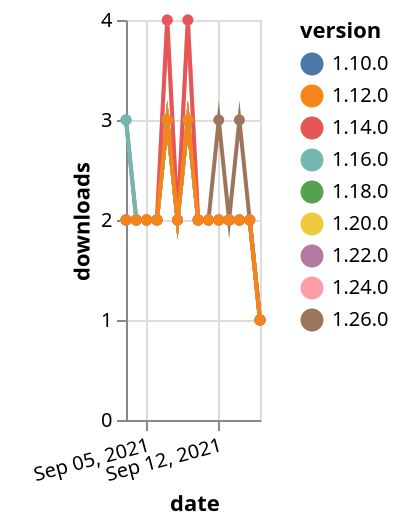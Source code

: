 {"$schema": "https://vega.github.io/schema/vega-lite/v5.json", "description": "A simple bar chart with embedded data.", "data": {"values": [{"date": "2021-09-03", "total": 1664, "delta": 2, "version": "1.18.0"}, {"date": "2021-09-04", "total": 1666, "delta": 2, "version": "1.18.0"}, {"date": "2021-09-05", "total": 1668, "delta": 2, "version": "1.18.0"}, {"date": "2021-09-06", "total": 1670, "delta": 2, "version": "1.18.0"}, {"date": "2021-09-07", "total": 1673, "delta": 3, "version": "1.18.0"}, {"date": "2021-09-08", "total": 1675, "delta": 2, "version": "1.18.0"}, {"date": "2021-09-09", "total": 1678, "delta": 3, "version": "1.18.0"}, {"date": "2021-09-10", "total": 1680, "delta": 2, "version": "1.18.0"}, {"date": "2021-09-11", "total": 1682, "delta": 2, "version": "1.18.0"}, {"date": "2021-09-12", "total": 1684, "delta": 2, "version": "1.18.0"}, {"date": "2021-09-13", "total": 1686, "delta": 2, "version": "1.18.0"}, {"date": "2021-09-14", "total": 1688, "delta": 2, "version": "1.18.0"}, {"date": "2021-09-15", "total": 1690, "delta": 2, "version": "1.18.0"}, {"date": "2021-09-16", "total": 1691, "delta": 1, "version": "1.18.0"}, {"date": "2021-09-03", "total": 1002, "delta": 2, "version": "1.22.0"}, {"date": "2021-09-04", "total": 1004, "delta": 2, "version": "1.22.0"}, {"date": "2021-09-05", "total": 1006, "delta": 2, "version": "1.22.0"}, {"date": "2021-09-06", "total": 1008, "delta": 2, "version": "1.22.0"}, {"date": "2021-09-07", "total": 1011, "delta": 3, "version": "1.22.0"}, {"date": "2021-09-08", "total": 1013, "delta": 2, "version": "1.22.0"}, {"date": "2021-09-09", "total": 1016, "delta": 3, "version": "1.22.0"}, {"date": "2021-09-10", "total": 1018, "delta": 2, "version": "1.22.0"}, {"date": "2021-09-11", "total": 1020, "delta": 2, "version": "1.22.0"}, {"date": "2021-09-12", "total": 1022, "delta": 2, "version": "1.22.0"}, {"date": "2021-09-13", "total": 1024, "delta": 2, "version": "1.22.0"}, {"date": "2021-09-14", "total": 1026, "delta": 2, "version": "1.22.0"}, {"date": "2021-09-15", "total": 1028, "delta": 2, "version": "1.22.0"}, {"date": "2021-09-16", "total": 1029, "delta": 1, "version": "1.22.0"}, {"date": "2021-09-03", "total": 2640, "delta": 2, "version": "1.10.0"}, {"date": "2021-09-04", "total": 2642, "delta": 2, "version": "1.10.0"}, {"date": "2021-09-05", "total": 2644, "delta": 2, "version": "1.10.0"}, {"date": "2021-09-06", "total": 2646, "delta": 2, "version": "1.10.0"}, {"date": "2021-09-07", "total": 2649, "delta": 3, "version": "1.10.0"}, {"date": "2021-09-08", "total": 2651, "delta": 2, "version": "1.10.0"}, {"date": "2021-09-09", "total": 2654, "delta": 3, "version": "1.10.0"}, {"date": "2021-09-10", "total": 2656, "delta": 2, "version": "1.10.0"}, {"date": "2021-09-11", "total": 2658, "delta": 2, "version": "1.10.0"}, {"date": "2021-09-12", "total": 2660, "delta": 2, "version": "1.10.0"}, {"date": "2021-09-13", "total": 2662, "delta": 2, "version": "1.10.0"}, {"date": "2021-09-14", "total": 2664, "delta": 2, "version": "1.10.0"}, {"date": "2021-09-15", "total": 2666, "delta": 2, "version": "1.10.0"}, {"date": "2021-09-16", "total": 2667, "delta": 1, "version": "1.10.0"}, {"date": "2021-09-03", "total": 222, "delta": 3, "version": "1.26.0"}, {"date": "2021-09-04", "total": 224, "delta": 2, "version": "1.26.0"}, {"date": "2021-09-05", "total": 226, "delta": 2, "version": "1.26.0"}, {"date": "2021-09-06", "total": 228, "delta": 2, "version": "1.26.0"}, {"date": "2021-09-07", "total": 231, "delta": 3, "version": "1.26.0"}, {"date": "2021-09-08", "total": 233, "delta": 2, "version": "1.26.0"}, {"date": "2021-09-09", "total": 236, "delta": 3, "version": "1.26.0"}, {"date": "2021-09-10", "total": 238, "delta": 2, "version": "1.26.0"}, {"date": "2021-09-11", "total": 240, "delta": 2, "version": "1.26.0"}, {"date": "2021-09-12", "total": 243, "delta": 3, "version": "1.26.0"}, {"date": "2021-09-13", "total": 245, "delta": 2, "version": "1.26.0"}, {"date": "2021-09-14", "total": 248, "delta": 3, "version": "1.26.0"}, {"date": "2021-09-15", "total": 250, "delta": 2, "version": "1.26.0"}, {"date": "2021-09-16", "total": 251, "delta": 1, "version": "1.26.0"}, {"date": "2021-09-03", "total": 1459, "delta": 2, "version": "1.20.0"}, {"date": "2021-09-04", "total": 1461, "delta": 2, "version": "1.20.0"}, {"date": "2021-09-05", "total": 1463, "delta": 2, "version": "1.20.0"}, {"date": "2021-09-06", "total": 1465, "delta": 2, "version": "1.20.0"}, {"date": "2021-09-07", "total": 1468, "delta": 3, "version": "1.20.0"}, {"date": "2021-09-08", "total": 1470, "delta": 2, "version": "1.20.0"}, {"date": "2021-09-09", "total": 1473, "delta": 3, "version": "1.20.0"}, {"date": "2021-09-10", "total": 1475, "delta": 2, "version": "1.20.0"}, {"date": "2021-09-11", "total": 1477, "delta": 2, "version": "1.20.0"}, {"date": "2021-09-12", "total": 1479, "delta": 2, "version": "1.20.0"}, {"date": "2021-09-13", "total": 1481, "delta": 2, "version": "1.20.0"}, {"date": "2021-09-14", "total": 1483, "delta": 2, "version": "1.20.0"}, {"date": "2021-09-15", "total": 1485, "delta": 2, "version": "1.20.0"}, {"date": "2021-09-16", "total": 1486, "delta": 1, "version": "1.20.0"}, {"date": "2021-09-03", "total": 2070, "delta": 3, "version": "1.16.0"}, {"date": "2021-09-04", "total": 2072, "delta": 2, "version": "1.16.0"}, {"date": "2021-09-05", "total": 2074, "delta": 2, "version": "1.16.0"}, {"date": "2021-09-06", "total": 2076, "delta": 2, "version": "1.16.0"}, {"date": "2021-09-07", "total": 2079, "delta": 3, "version": "1.16.0"}, {"date": "2021-09-08", "total": 2081, "delta": 2, "version": "1.16.0"}, {"date": "2021-09-09", "total": 2084, "delta": 3, "version": "1.16.0"}, {"date": "2021-09-10", "total": 2086, "delta": 2, "version": "1.16.0"}, {"date": "2021-09-11", "total": 2088, "delta": 2, "version": "1.16.0"}, {"date": "2021-09-12", "total": 2090, "delta": 2, "version": "1.16.0"}, {"date": "2021-09-13", "total": 2092, "delta": 2, "version": "1.16.0"}, {"date": "2021-09-14", "total": 2094, "delta": 2, "version": "1.16.0"}, {"date": "2021-09-15", "total": 2096, "delta": 2, "version": "1.16.0"}, {"date": "2021-09-16", "total": 2097, "delta": 1, "version": "1.16.0"}, {"date": "2021-09-03", "total": 697, "delta": 2, "version": "1.24.0"}, {"date": "2021-09-04", "total": 699, "delta": 2, "version": "1.24.0"}, {"date": "2021-09-05", "total": 701, "delta": 2, "version": "1.24.0"}, {"date": "2021-09-06", "total": 703, "delta": 2, "version": "1.24.0"}, {"date": "2021-09-07", "total": 707, "delta": 4, "version": "1.24.0"}, {"date": "2021-09-08", "total": 709, "delta": 2, "version": "1.24.0"}, {"date": "2021-09-09", "total": 713, "delta": 4, "version": "1.24.0"}, {"date": "2021-09-10", "total": 715, "delta": 2, "version": "1.24.0"}, {"date": "2021-09-11", "total": 717, "delta": 2, "version": "1.24.0"}, {"date": "2021-09-12", "total": 719, "delta": 2, "version": "1.24.0"}, {"date": "2021-09-13", "total": 721, "delta": 2, "version": "1.24.0"}, {"date": "2021-09-14", "total": 723, "delta": 2, "version": "1.24.0"}, {"date": "2021-09-15", "total": 725, "delta": 2, "version": "1.24.0"}, {"date": "2021-09-16", "total": 726, "delta": 1, "version": "1.24.0"}, {"date": "2021-09-03", "total": 2522, "delta": 2, "version": "1.14.0"}, {"date": "2021-09-04", "total": 2524, "delta": 2, "version": "1.14.0"}, {"date": "2021-09-05", "total": 2526, "delta": 2, "version": "1.14.0"}, {"date": "2021-09-06", "total": 2528, "delta": 2, "version": "1.14.0"}, {"date": "2021-09-07", "total": 2532, "delta": 4, "version": "1.14.0"}, {"date": "2021-09-08", "total": 2534, "delta": 2, "version": "1.14.0"}, {"date": "2021-09-09", "total": 2538, "delta": 4, "version": "1.14.0"}, {"date": "2021-09-10", "total": 2540, "delta": 2, "version": "1.14.0"}, {"date": "2021-09-11", "total": 2542, "delta": 2, "version": "1.14.0"}, {"date": "2021-09-12", "total": 2544, "delta": 2, "version": "1.14.0"}, {"date": "2021-09-13", "total": 2546, "delta": 2, "version": "1.14.0"}, {"date": "2021-09-14", "total": 2548, "delta": 2, "version": "1.14.0"}, {"date": "2021-09-15", "total": 2550, "delta": 2, "version": "1.14.0"}, {"date": "2021-09-16", "total": 2551, "delta": 1, "version": "1.14.0"}, {"date": "2021-09-03", "total": 2670, "delta": 2, "version": "1.12.0"}, {"date": "2021-09-04", "total": 2672, "delta": 2, "version": "1.12.0"}, {"date": "2021-09-05", "total": 2674, "delta": 2, "version": "1.12.0"}, {"date": "2021-09-06", "total": 2676, "delta": 2, "version": "1.12.0"}, {"date": "2021-09-07", "total": 2679, "delta": 3, "version": "1.12.0"}, {"date": "2021-09-08", "total": 2681, "delta": 2, "version": "1.12.0"}, {"date": "2021-09-09", "total": 2684, "delta": 3, "version": "1.12.0"}, {"date": "2021-09-10", "total": 2686, "delta": 2, "version": "1.12.0"}, {"date": "2021-09-11", "total": 2688, "delta": 2, "version": "1.12.0"}, {"date": "2021-09-12", "total": 2690, "delta": 2, "version": "1.12.0"}, {"date": "2021-09-13", "total": 2692, "delta": 2, "version": "1.12.0"}, {"date": "2021-09-14", "total": 2694, "delta": 2, "version": "1.12.0"}, {"date": "2021-09-15", "total": 2696, "delta": 2, "version": "1.12.0"}, {"date": "2021-09-16", "total": 2697, "delta": 1, "version": "1.12.0"}]}, "width": "container", "mark": {"type": "line", "point": {"filled": true}}, "encoding": {"x": {"field": "date", "type": "temporal", "timeUnit": "yearmonthdate", "title": "date", "axis": {"labelAngle": -15}}, "y": {"field": "delta", "type": "quantitative", "title": "downloads"}, "color": {"field": "version", "type": "nominal"}, "tooltip": {"field": "delta"}}}